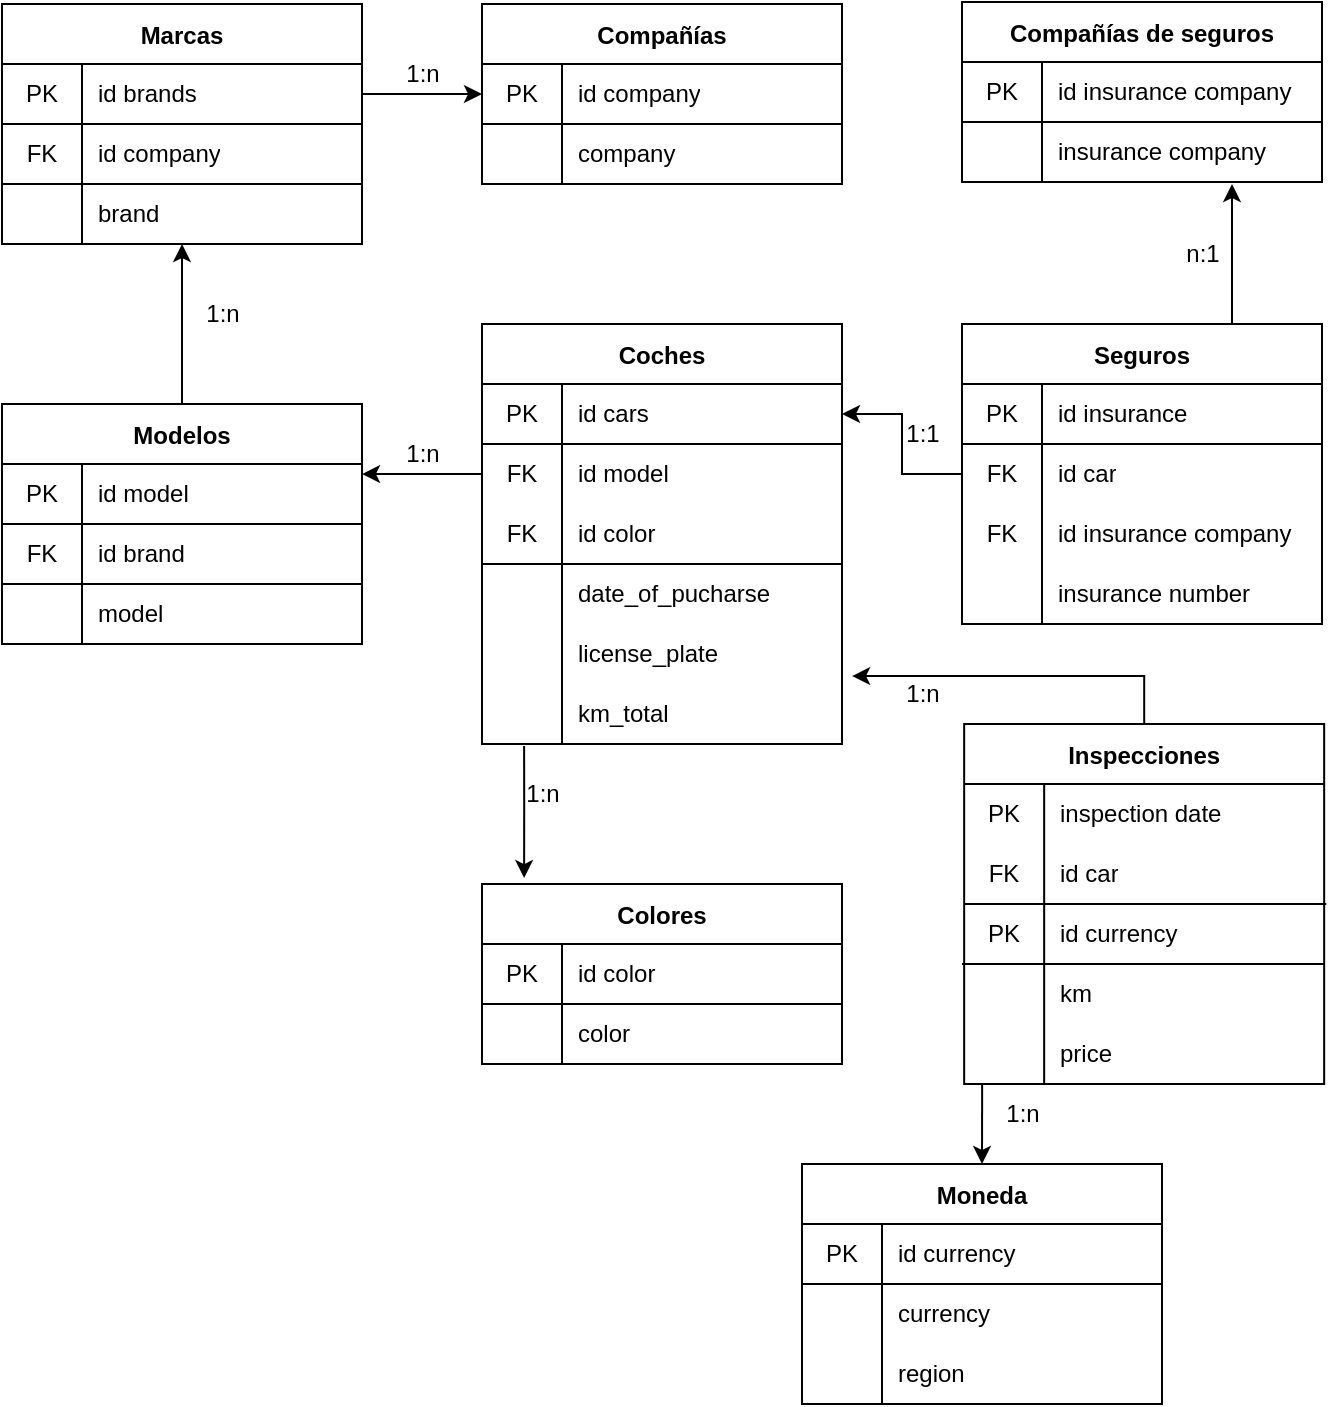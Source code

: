 <mxfile version="20.6.2" type="device"><diagram id="C5RBs43oDa-KdzZeNtuy" name="Page-1"><mxGraphModel dx="868" dy="520" grid="1" gridSize="10" guides="1" tooltips="1" connect="1" arrows="1" fold="1" page="1" pageScale="1" pageWidth="827" pageHeight="1169" math="0" shadow="0"><root><mxCell id="WIyWlLk6GJQsqaUBKTNV-0"/><mxCell id="WIyWlLk6GJQsqaUBKTNV-1" parent="WIyWlLk6GJQsqaUBKTNV-0"/><mxCell id="azYOKtMNfrI6gmkg7Ihe-13" value="Marcas" style="shape=table;startSize=30;container=1;collapsible=0;childLayout=tableLayout;fixedRows=1;rowLines=0;fontStyle=1;" vertex="1" parent="WIyWlLk6GJQsqaUBKTNV-1"><mxGeometry x="80" y="320" width="180" height="120" as="geometry"/></mxCell><mxCell id="azYOKtMNfrI6gmkg7Ihe-14" value="" style="shape=tableRow;horizontal=0;startSize=0;swimlaneHead=0;swimlaneBody=0;top=0;left=0;bottom=0;right=0;collapsible=0;dropTarget=0;fillColor=none;points=[[0,0.5],[1,0.5]];portConstraint=eastwest;" vertex="1" parent="azYOKtMNfrI6gmkg7Ihe-13"><mxGeometry y="30" width="180" height="30" as="geometry"/></mxCell><mxCell id="azYOKtMNfrI6gmkg7Ihe-15" value="PK" style="shape=partialRectangle;html=1;whiteSpace=wrap;connectable=0;fillColor=none;top=0;left=0;bottom=0;right=0;overflow=hidden;pointerEvents=1;" vertex="1" parent="azYOKtMNfrI6gmkg7Ihe-14"><mxGeometry width="40" height="30" as="geometry"><mxRectangle width="40" height="30" as="alternateBounds"/></mxGeometry></mxCell><mxCell id="azYOKtMNfrI6gmkg7Ihe-16" value="id brands" style="shape=partialRectangle;html=1;whiteSpace=wrap;connectable=0;fillColor=none;top=0;left=0;bottom=0;right=0;align=left;spacingLeft=6;overflow=hidden;" vertex="1" parent="azYOKtMNfrI6gmkg7Ihe-14"><mxGeometry x="40" width="140" height="30" as="geometry"><mxRectangle width="140" height="30" as="alternateBounds"/></mxGeometry></mxCell><mxCell id="azYOKtMNfrI6gmkg7Ihe-17" value="" style="shape=tableRow;horizontal=0;startSize=0;swimlaneHead=0;swimlaneBody=0;top=0;left=0;bottom=0;right=0;collapsible=0;dropTarget=0;fillColor=none;points=[[0,0.5],[1,0.5]];portConstraint=eastwest;" vertex="1" parent="azYOKtMNfrI6gmkg7Ihe-13"><mxGeometry y="60" width="180" height="30" as="geometry"/></mxCell><mxCell id="azYOKtMNfrI6gmkg7Ihe-18" value="FK" style="shape=partialRectangle;html=1;whiteSpace=wrap;connectable=0;fillColor=none;top=0;left=0;bottom=0;right=0;overflow=hidden;" vertex="1" parent="azYOKtMNfrI6gmkg7Ihe-17"><mxGeometry width="40" height="30" as="geometry"><mxRectangle width="40" height="30" as="alternateBounds"/></mxGeometry></mxCell><mxCell id="azYOKtMNfrI6gmkg7Ihe-19" value="id company" style="shape=partialRectangle;html=1;whiteSpace=wrap;connectable=0;fillColor=none;top=0;left=0;bottom=0;right=0;align=left;spacingLeft=6;overflow=hidden;" vertex="1" parent="azYOKtMNfrI6gmkg7Ihe-17"><mxGeometry x="40" width="140" height="30" as="geometry"><mxRectangle width="140" height="30" as="alternateBounds"/></mxGeometry></mxCell><mxCell id="azYOKtMNfrI6gmkg7Ihe-20" value="" style="shape=tableRow;horizontal=0;startSize=0;swimlaneHead=0;swimlaneBody=0;top=0;left=0;bottom=0;right=0;collapsible=0;dropTarget=0;fillColor=none;points=[[0,0.5],[1,0.5]];portConstraint=eastwest;" vertex="1" parent="azYOKtMNfrI6gmkg7Ihe-13"><mxGeometry y="90" width="180" height="30" as="geometry"/></mxCell><mxCell id="azYOKtMNfrI6gmkg7Ihe-21" value="" style="shape=partialRectangle;html=1;whiteSpace=wrap;connectable=0;fillColor=none;top=0;left=0;bottom=0;right=0;overflow=hidden;" vertex="1" parent="azYOKtMNfrI6gmkg7Ihe-20"><mxGeometry width="40" height="30" as="geometry"><mxRectangle width="40" height="30" as="alternateBounds"/></mxGeometry></mxCell><mxCell id="azYOKtMNfrI6gmkg7Ihe-22" value="brand" style="shape=partialRectangle;html=1;whiteSpace=wrap;connectable=0;fillColor=none;top=0;left=0;bottom=0;right=0;align=left;spacingLeft=6;overflow=hidden;" vertex="1" parent="azYOKtMNfrI6gmkg7Ihe-20"><mxGeometry x="40" width="140" height="30" as="geometry"><mxRectangle width="140" height="30" as="alternateBounds"/></mxGeometry></mxCell><mxCell id="azYOKtMNfrI6gmkg7Ihe-33" value="" style="endArrow=none;html=1;rounded=0;entryX=1;entryY=0;entryDx=0;entryDy=0;entryPerimeter=0;" edge="1" parent="azYOKtMNfrI6gmkg7Ihe-13" target="azYOKtMNfrI6gmkg7Ihe-17"><mxGeometry width="50" height="50" relative="1" as="geometry"><mxPoint y="60" as="sourcePoint"/><mxPoint x="120" y="30" as="targetPoint"/></mxGeometry></mxCell><mxCell id="azYOKtMNfrI6gmkg7Ihe-34" value="" style="endArrow=none;html=1;rounded=0;" edge="1" parent="WIyWlLk6GJQsqaUBKTNV-1"><mxGeometry width="50" height="50" relative="1" as="geometry"><mxPoint x="80" y="410" as="sourcePoint"/><mxPoint x="260" y="410" as="targetPoint"/></mxGeometry></mxCell><mxCell id="azYOKtMNfrI6gmkg7Ihe-48" style="edgeStyle=orthogonalEdgeStyle;rounded=0;orthogonalLoop=1;jettySize=auto;html=1;exitX=0.5;exitY=0;exitDx=0;exitDy=0;" edge="1" parent="WIyWlLk6GJQsqaUBKTNV-1" source="azYOKtMNfrI6gmkg7Ihe-35" target="azYOKtMNfrI6gmkg7Ihe-20"><mxGeometry relative="1" as="geometry"><mxPoint x="170" y="450" as="targetPoint"/><Array as="points"><mxPoint x="170" y="480"/><mxPoint x="170" y="480"/></Array></mxGeometry></mxCell><mxCell id="azYOKtMNfrI6gmkg7Ihe-35" value="Modelos" style="shape=table;startSize=30;container=1;collapsible=0;childLayout=tableLayout;fixedRows=1;rowLines=0;fontStyle=1;" vertex="1" parent="WIyWlLk6GJQsqaUBKTNV-1"><mxGeometry x="80" y="520" width="180" height="120" as="geometry"/></mxCell><mxCell id="azYOKtMNfrI6gmkg7Ihe-36" value="" style="shape=tableRow;horizontal=0;startSize=0;swimlaneHead=0;swimlaneBody=0;top=0;left=0;bottom=0;right=0;collapsible=0;dropTarget=0;fillColor=none;points=[[0,0.5],[1,0.5]];portConstraint=eastwest;" vertex="1" parent="azYOKtMNfrI6gmkg7Ihe-35"><mxGeometry y="30" width="180" height="30" as="geometry"/></mxCell><mxCell id="azYOKtMNfrI6gmkg7Ihe-37" value="PK" style="shape=partialRectangle;html=1;whiteSpace=wrap;connectable=0;fillColor=none;top=0;left=0;bottom=0;right=0;overflow=hidden;pointerEvents=1;" vertex="1" parent="azYOKtMNfrI6gmkg7Ihe-36"><mxGeometry width="40" height="30" as="geometry"><mxRectangle width="40" height="30" as="alternateBounds"/></mxGeometry></mxCell><mxCell id="azYOKtMNfrI6gmkg7Ihe-38" value="id model" style="shape=partialRectangle;html=1;whiteSpace=wrap;connectable=0;fillColor=none;top=0;left=0;bottom=0;right=0;align=left;spacingLeft=6;overflow=hidden;" vertex="1" parent="azYOKtMNfrI6gmkg7Ihe-36"><mxGeometry x="40" width="140" height="30" as="geometry"><mxRectangle width="140" height="30" as="alternateBounds"/></mxGeometry></mxCell><mxCell id="azYOKtMNfrI6gmkg7Ihe-39" value="" style="shape=tableRow;horizontal=0;startSize=0;swimlaneHead=0;swimlaneBody=0;top=0;left=0;bottom=0;right=0;collapsible=0;dropTarget=0;fillColor=none;points=[[0,0.5],[1,0.5]];portConstraint=eastwest;" vertex="1" parent="azYOKtMNfrI6gmkg7Ihe-35"><mxGeometry y="60" width="180" height="30" as="geometry"/></mxCell><mxCell id="azYOKtMNfrI6gmkg7Ihe-40" value="FK" style="shape=partialRectangle;html=1;whiteSpace=wrap;connectable=0;fillColor=none;top=0;left=0;bottom=0;right=0;overflow=hidden;" vertex="1" parent="azYOKtMNfrI6gmkg7Ihe-39"><mxGeometry width="40" height="30" as="geometry"><mxRectangle width="40" height="30" as="alternateBounds"/></mxGeometry></mxCell><mxCell id="azYOKtMNfrI6gmkg7Ihe-41" value="id brand" style="shape=partialRectangle;html=1;whiteSpace=wrap;connectable=0;fillColor=none;top=0;left=0;bottom=0;right=0;align=left;spacingLeft=6;overflow=hidden;" vertex="1" parent="azYOKtMNfrI6gmkg7Ihe-39"><mxGeometry x="40" width="140" height="30" as="geometry"><mxRectangle width="140" height="30" as="alternateBounds"/></mxGeometry></mxCell><mxCell id="azYOKtMNfrI6gmkg7Ihe-42" value="" style="shape=tableRow;horizontal=0;startSize=0;swimlaneHead=0;swimlaneBody=0;top=0;left=0;bottom=0;right=0;collapsible=0;dropTarget=0;fillColor=none;points=[[0,0.5],[1,0.5]];portConstraint=eastwest;" vertex="1" parent="azYOKtMNfrI6gmkg7Ihe-35"><mxGeometry y="90" width="180" height="30" as="geometry"/></mxCell><mxCell id="azYOKtMNfrI6gmkg7Ihe-43" value="" style="shape=partialRectangle;html=1;whiteSpace=wrap;connectable=0;fillColor=none;top=0;left=0;bottom=0;right=0;overflow=hidden;" vertex="1" parent="azYOKtMNfrI6gmkg7Ihe-42"><mxGeometry width="40" height="30" as="geometry"><mxRectangle width="40" height="30" as="alternateBounds"/></mxGeometry></mxCell><mxCell id="azYOKtMNfrI6gmkg7Ihe-44" value="model" style="shape=partialRectangle;html=1;whiteSpace=wrap;connectable=0;fillColor=none;top=0;left=0;bottom=0;right=0;align=left;spacingLeft=6;overflow=hidden;" vertex="1" parent="azYOKtMNfrI6gmkg7Ihe-42"><mxGeometry x="40" width="140" height="30" as="geometry"><mxRectangle width="140" height="30" as="alternateBounds"/></mxGeometry></mxCell><mxCell id="azYOKtMNfrI6gmkg7Ihe-45" value="" style="endArrow=none;html=1;rounded=0;entryX=1;entryY=0;entryDx=0;entryDy=0;entryPerimeter=0;" edge="1" parent="azYOKtMNfrI6gmkg7Ihe-35" target="azYOKtMNfrI6gmkg7Ihe-39"><mxGeometry width="50" height="50" relative="1" as="geometry"><mxPoint y="60" as="sourcePoint"/><mxPoint x="120" y="30" as="targetPoint"/></mxGeometry></mxCell><mxCell id="azYOKtMNfrI6gmkg7Ihe-46" value="" style="endArrow=none;html=1;rounded=0;" edge="1" parent="WIyWlLk6GJQsqaUBKTNV-1"><mxGeometry width="50" height="50" relative="1" as="geometry"><mxPoint x="80" y="610" as="sourcePoint"/><mxPoint x="260" y="610" as="targetPoint"/></mxGeometry></mxCell><mxCell id="azYOKtMNfrI6gmkg7Ihe-49" value="1:n" style="text;html=1;resizable=0;autosize=1;align=center;verticalAlign=middle;points=[];fillColor=none;strokeColor=none;rounded=0;" vertex="1" parent="WIyWlLk6GJQsqaUBKTNV-1"><mxGeometry x="170" y="460" width="40" height="30" as="geometry"/></mxCell><mxCell id="azYOKtMNfrI6gmkg7Ihe-50" value="Compañías" style="shape=table;startSize=30;container=1;collapsible=0;childLayout=tableLayout;fixedRows=1;rowLines=0;fontStyle=1;" vertex="1" parent="WIyWlLk6GJQsqaUBKTNV-1"><mxGeometry x="320" y="320" width="180" height="90" as="geometry"/></mxCell><mxCell id="azYOKtMNfrI6gmkg7Ihe-51" value="" style="shape=tableRow;horizontal=0;startSize=0;swimlaneHead=0;swimlaneBody=0;top=0;left=0;bottom=0;right=0;collapsible=0;dropTarget=0;fillColor=none;points=[[0,0.5],[1,0.5]];portConstraint=eastwest;" vertex="1" parent="azYOKtMNfrI6gmkg7Ihe-50"><mxGeometry y="30" width="180" height="30" as="geometry"/></mxCell><mxCell id="azYOKtMNfrI6gmkg7Ihe-52" value="PK" style="shape=partialRectangle;html=1;whiteSpace=wrap;connectable=0;fillColor=none;top=0;left=0;bottom=0;right=0;overflow=hidden;pointerEvents=1;" vertex="1" parent="azYOKtMNfrI6gmkg7Ihe-51"><mxGeometry width="40" height="30" as="geometry"><mxRectangle width="40" height="30" as="alternateBounds"/></mxGeometry></mxCell><mxCell id="azYOKtMNfrI6gmkg7Ihe-53" value="id company" style="shape=partialRectangle;html=1;whiteSpace=wrap;connectable=0;fillColor=none;top=0;left=0;bottom=0;right=0;align=left;spacingLeft=6;overflow=hidden;" vertex="1" parent="azYOKtMNfrI6gmkg7Ihe-51"><mxGeometry x="40" width="140" height="30" as="geometry"><mxRectangle width="140" height="30" as="alternateBounds"/></mxGeometry></mxCell><mxCell id="azYOKtMNfrI6gmkg7Ihe-54" value="" style="shape=tableRow;horizontal=0;startSize=0;swimlaneHead=0;swimlaneBody=0;top=0;left=0;bottom=0;right=0;collapsible=0;dropTarget=0;fillColor=none;points=[[0,0.5],[1,0.5]];portConstraint=eastwest;" vertex="1" parent="azYOKtMNfrI6gmkg7Ihe-50"><mxGeometry y="60" width="180" height="30" as="geometry"/></mxCell><mxCell id="azYOKtMNfrI6gmkg7Ihe-55" value="" style="shape=partialRectangle;html=1;whiteSpace=wrap;connectable=0;fillColor=none;top=0;left=0;bottom=0;right=0;overflow=hidden;" vertex="1" parent="azYOKtMNfrI6gmkg7Ihe-54"><mxGeometry width="40" height="30" as="geometry"><mxRectangle width="40" height="30" as="alternateBounds"/></mxGeometry></mxCell><mxCell id="azYOKtMNfrI6gmkg7Ihe-56" value="company" style="shape=partialRectangle;html=1;whiteSpace=wrap;connectable=0;fillColor=none;top=0;left=0;bottom=0;right=0;align=left;spacingLeft=6;overflow=hidden;" vertex="1" parent="azYOKtMNfrI6gmkg7Ihe-54"><mxGeometry x="40" width="140" height="30" as="geometry"><mxRectangle width="140" height="30" as="alternateBounds"/></mxGeometry></mxCell><mxCell id="azYOKtMNfrI6gmkg7Ihe-60" value="" style="endArrow=none;html=1;rounded=0;entryX=1;entryY=0;entryDx=0;entryDy=0;entryPerimeter=0;" edge="1" parent="azYOKtMNfrI6gmkg7Ihe-50" target="azYOKtMNfrI6gmkg7Ihe-54"><mxGeometry width="50" height="50" relative="1" as="geometry"><mxPoint y="60" as="sourcePoint"/><mxPoint x="120" y="30" as="targetPoint"/></mxGeometry></mxCell><mxCell id="azYOKtMNfrI6gmkg7Ihe-61" value="" style="endArrow=none;html=1;rounded=0;" edge="1" parent="WIyWlLk6GJQsqaUBKTNV-1"><mxGeometry width="50" height="50" relative="1" as="geometry"><mxPoint x="320" y="410" as="sourcePoint"/><mxPoint x="500" y="410" as="targetPoint"/></mxGeometry></mxCell><mxCell id="azYOKtMNfrI6gmkg7Ihe-63" style="edgeStyle=orthogonalEdgeStyle;rounded=0;orthogonalLoop=1;jettySize=auto;html=1;exitX=1;exitY=0.5;exitDx=0;exitDy=0;entryX=0;entryY=0.5;entryDx=0;entryDy=0;" edge="1" parent="WIyWlLk6GJQsqaUBKTNV-1" source="azYOKtMNfrI6gmkg7Ihe-14" target="azYOKtMNfrI6gmkg7Ihe-51"><mxGeometry relative="1" as="geometry"/></mxCell><mxCell id="azYOKtMNfrI6gmkg7Ihe-65" value="1:n" style="text;html=1;resizable=0;autosize=1;align=center;verticalAlign=middle;points=[];fillColor=none;strokeColor=none;rounded=0;" vertex="1" parent="WIyWlLk6GJQsqaUBKTNV-1"><mxGeometry x="270" y="340" width="40" height="30" as="geometry"/></mxCell><mxCell id="azYOKtMNfrI6gmkg7Ihe-66" value="Coches" style="shape=table;startSize=30;container=1;collapsible=0;childLayout=tableLayout;fixedRows=1;rowLines=0;fontStyle=1;" vertex="1" parent="WIyWlLk6GJQsqaUBKTNV-1"><mxGeometry x="320" y="480" width="180" height="210" as="geometry"/></mxCell><mxCell id="azYOKtMNfrI6gmkg7Ihe-67" value="" style="shape=tableRow;horizontal=0;startSize=0;swimlaneHead=0;swimlaneBody=0;top=0;left=0;bottom=0;right=0;collapsible=0;dropTarget=0;fillColor=none;points=[[0,0.5],[1,0.5]];portConstraint=eastwest;" vertex="1" parent="azYOKtMNfrI6gmkg7Ihe-66"><mxGeometry y="30" width="180" height="30" as="geometry"/></mxCell><mxCell id="azYOKtMNfrI6gmkg7Ihe-68" value="PK" style="shape=partialRectangle;html=1;whiteSpace=wrap;connectable=0;fillColor=none;top=0;left=0;bottom=0;right=0;overflow=hidden;pointerEvents=1;" vertex="1" parent="azYOKtMNfrI6gmkg7Ihe-67"><mxGeometry width="40" height="30" as="geometry"><mxRectangle width="40" height="30" as="alternateBounds"/></mxGeometry></mxCell><mxCell id="azYOKtMNfrI6gmkg7Ihe-69" value="id cars" style="shape=partialRectangle;html=1;whiteSpace=wrap;connectable=0;fillColor=none;top=0;left=0;bottom=0;right=0;align=left;spacingLeft=6;overflow=hidden;" vertex="1" parent="azYOKtMNfrI6gmkg7Ihe-67"><mxGeometry x="40" width="140" height="30" as="geometry"><mxRectangle width="140" height="30" as="alternateBounds"/></mxGeometry></mxCell><mxCell id="azYOKtMNfrI6gmkg7Ihe-70" value="" style="shape=tableRow;horizontal=0;startSize=0;swimlaneHead=0;swimlaneBody=0;top=0;left=0;bottom=0;right=0;collapsible=0;dropTarget=0;fillColor=none;points=[[0,0.5],[1,0.5]];portConstraint=eastwest;" vertex="1" parent="azYOKtMNfrI6gmkg7Ihe-66"><mxGeometry y="60" width="180" height="30" as="geometry"/></mxCell><mxCell id="azYOKtMNfrI6gmkg7Ihe-71" value="FK" style="shape=partialRectangle;html=1;whiteSpace=wrap;connectable=0;fillColor=none;top=0;left=0;bottom=0;right=0;overflow=hidden;" vertex="1" parent="azYOKtMNfrI6gmkg7Ihe-70"><mxGeometry width="40" height="30" as="geometry"><mxRectangle width="40" height="30" as="alternateBounds"/></mxGeometry></mxCell><mxCell id="azYOKtMNfrI6gmkg7Ihe-72" value="id model" style="shape=partialRectangle;html=1;whiteSpace=wrap;connectable=0;fillColor=none;top=0;left=0;bottom=0;right=0;align=left;spacingLeft=6;overflow=hidden;" vertex="1" parent="azYOKtMNfrI6gmkg7Ihe-70"><mxGeometry x="40" width="140" height="30" as="geometry"><mxRectangle width="140" height="30" as="alternateBounds"/></mxGeometry></mxCell><mxCell id="azYOKtMNfrI6gmkg7Ihe-76" value="" style="endArrow=none;html=1;rounded=0;entryX=1;entryY=0;entryDx=0;entryDy=0;entryPerimeter=0;" edge="1" parent="azYOKtMNfrI6gmkg7Ihe-66" target="azYOKtMNfrI6gmkg7Ihe-70"><mxGeometry width="50" height="50" relative="1" as="geometry"><mxPoint y="60" as="sourcePoint"/><mxPoint x="120" y="30" as="targetPoint"/></mxGeometry></mxCell><mxCell id="azYOKtMNfrI6gmkg7Ihe-86" value="" style="shape=tableRow;horizontal=0;startSize=0;swimlaneHead=0;swimlaneBody=0;top=0;left=0;bottom=0;right=0;collapsible=0;dropTarget=0;fillColor=none;points=[[0,0.5],[1,0.5]];portConstraint=eastwest;" vertex="1" parent="azYOKtMNfrI6gmkg7Ihe-66"><mxGeometry y="90" width="180" height="30" as="geometry"/></mxCell><mxCell id="azYOKtMNfrI6gmkg7Ihe-87" value="FK" style="shape=partialRectangle;html=1;whiteSpace=wrap;connectable=0;fillColor=none;top=0;left=0;bottom=0;right=0;overflow=hidden;" vertex="1" parent="azYOKtMNfrI6gmkg7Ihe-86"><mxGeometry width="40" height="30" as="geometry"><mxRectangle width="40" height="30" as="alternateBounds"/></mxGeometry></mxCell><mxCell id="azYOKtMNfrI6gmkg7Ihe-88" value="id color" style="shape=partialRectangle;html=1;whiteSpace=wrap;connectable=0;fillColor=none;top=0;left=0;bottom=0;right=0;align=left;spacingLeft=6;overflow=hidden;" vertex="1" parent="azYOKtMNfrI6gmkg7Ihe-86"><mxGeometry x="40" width="140" height="30" as="geometry"><mxRectangle width="140" height="30" as="alternateBounds"/></mxGeometry></mxCell><mxCell id="azYOKtMNfrI6gmkg7Ihe-89" value="" style="shape=tableRow;horizontal=0;startSize=0;swimlaneHead=0;swimlaneBody=0;top=0;left=0;bottom=0;right=0;collapsible=0;dropTarget=0;fillColor=none;points=[[0,0.5],[1,0.5]];portConstraint=eastwest;" vertex="1" parent="azYOKtMNfrI6gmkg7Ihe-66"><mxGeometry y="120" width="180" height="30" as="geometry"/></mxCell><mxCell id="azYOKtMNfrI6gmkg7Ihe-90" value="" style="shape=partialRectangle;html=1;whiteSpace=wrap;connectable=0;fillColor=none;top=0;left=0;bottom=0;right=0;overflow=hidden;" vertex="1" parent="azYOKtMNfrI6gmkg7Ihe-89"><mxGeometry width="40" height="30" as="geometry"><mxRectangle width="40" height="30" as="alternateBounds"/></mxGeometry></mxCell><mxCell id="azYOKtMNfrI6gmkg7Ihe-91" value="date_of_pucharse" style="shape=partialRectangle;html=1;whiteSpace=wrap;connectable=0;fillColor=none;top=0;left=0;bottom=0;right=0;align=left;spacingLeft=6;overflow=hidden;" vertex="1" parent="azYOKtMNfrI6gmkg7Ihe-89"><mxGeometry x="40" width="140" height="30" as="geometry"><mxRectangle width="140" height="30" as="alternateBounds"/></mxGeometry></mxCell><mxCell id="azYOKtMNfrI6gmkg7Ihe-92" value="" style="shape=tableRow;horizontal=0;startSize=0;swimlaneHead=0;swimlaneBody=0;top=0;left=0;bottom=0;right=0;collapsible=0;dropTarget=0;fillColor=none;points=[[0,0.5],[1,0.5]];portConstraint=eastwest;" vertex="1" parent="azYOKtMNfrI6gmkg7Ihe-66"><mxGeometry y="150" width="180" height="30" as="geometry"/></mxCell><mxCell id="azYOKtMNfrI6gmkg7Ihe-93" value="" style="shape=partialRectangle;html=1;whiteSpace=wrap;connectable=0;fillColor=none;top=0;left=0;bottom=0;right=0;overflow=hidden;" vertex="1" parent="azYOKtMNfrI6gmkg7Ihe-92"><mxGeometry width="40" height="30" as="geometry"><mxRectangle width="40" height="30" as="alternateBounds"/></mxGeometry></mxCell><mxCell id="azYOKtMNfrI6gmkg7Ihe-94" value="license_plate" style="shape=partialRectangle;html=1;whiteSpace=wrap;connectable=0;fillColor=none;top=0;left=0;bottom=0;right=0;align=left;spacingLeft=6;overflow=hidden;" vertex="1" parent="azYOKtMNfrI6gmkg7Ihe-92"><mxGeometry x="40" width="140" height="30" as="geometry"><mxRectangle width="140" height="30" as="alternateBounds"/></mxGeometry></mxCell><mxCell id="azYOKtMNfrI6gmkg7Ihe-95" value="" style="shape=tableRow;horizontal=0;startSize=0;swimlaneHead=0;swimlaneBody=0;top=0;left=0;bottom=0;right=0;collapsible=0;dropTarget=0;fillColor=none;points=[[0,0.5],[1,0.5]];portConstraint=eastwest;" vertex="1" parent="azYOKtMNfrI6gmkg7Ihe-66"><mxGeometry y="180" width="180" height="30" as="geometry"/></mxCell><mxCell id="azYOKtMNfrI6gmkg7Ihe-96" value="" style="shape=partialRectangle;html=1;whiteSpace=wrap;connectable=0;fillColor=none;top=0;left=0;bottom=0;right=0;overflow=hidden;" vertex="1" parent="azYOKtMNfrI6gmkg7Ihe-95"><mxGeometry width="40" height="30" as="geometry"><mxRectangle width="40" height="30" as="alternateBounds"/></mxGeometry></mxCell><mxCell id="azYOKtMNfrI6gmkg7Ihe-97" value="km_total" style="shape=partialRectangle;html=1;whiteSpace=wrap;connectable=0;fillColor=none;top=0;left=0;bottom=0;right=0;align=left;spacingLeft=6;overflow=hidden;" vertex="1" parent="azYOKtMNfrI6gmkg7Ihe-95"><mxGeometry x="40" width="140" height="30" as="geometry"><mxRectangle width="140" height="30" as="alternateBounds"/></mxGeometry></mxCell><mxCell id="azYOKtMNfrI6gmkg7Ihe-98" value="" style="endArrow=none;html=1;rounded=0;entryX=1;entryY=0;entryDx=0;entryDy=0;entryPerimeter=0;" edge="1" parent="WIyWlLk6GJQsqaUBKTNV-1"><mxGeometry width="50" height="50" relative="1" as="geometry"><mxPoint x="320" y="600" as="sourcePoint"/><mxPoint x="500" y="600" as="targetPoint"/></mxGeometry></mxCell><mxCell id="azYOKtMNfrI6gmkg7Ihe-99" value="Colores" style="shape=table;startSize=30;container=1;collapsible=0;childLayout=tableLayout;fixedRows=1;rowLines=0;fontStyle=1;" vertex="1" parent="WIyWlLk6GJQsqaUBKTNV-1"><mxGeometry x="320" y="760" width="180" height="90" as="geometry"/></mxCell><mxCell id="azYOKtMNfrI6gmkg7Ihe-100" value="" style="shape=tableRow;horizontal=0;startSize=0;swimlaneHead=0;swimlaneBody=0;top=0;left=0;bottom=0;right=0;collapsible=0;dropTarget=0;fillColor=none;points=[[0,0.5],[1,0.5]];portConstraint=eastwest;" vertex="1" parent="azYOKtMNfrI6gmkg7Ihe-99"><mxGeometry y="30" width="180" height="30" as="geometry"/></mxCell><mxCell id="azYOKtMNfrI6gmkg7Ihe-101" value="PK" style="shape=partialRectangle;html=1;whiteSpace=wrap;connectable=0;fillColor=none;top=0;left=0;bottom=0;right=0;overflow=hidden;pointerEvents=1;" vertex="1" parent="azYOKtMNfrI6gmkg7Ihe-100"><mxGeometry width="40" height="30" as="geometry"><mxRectangle width="40" height="30" as="alternateBounds"/></mxGeometry></mxCell><mxCell id="azYOKtMNfrI6gmkg7Ihe-102" value="id color" style="shape=partialRectangle;html=1;whiteSpace=wrap;connectable=0;fillColor=none;top=0;left=0;bottom=0;right=0;align=left;spacingLeft=6;overflow=hidden;" vertex="1" parent="azYOKtMNfrI6gmkg7Ihe-100"><mxGeometry x="40" width="140" height="30" as="geometry"><mxRectangle width="140" height="30" as="alternateBounds"/></mxGeometry></mxCell><mxCell id="azYOKtMNfrI6gmkg7Ihe-103" value="" style="shape=tableRow;horizontal=0;startSize=0;swimlaneHead=0;swimlaneBody=0;top=0;left=0;bottom=0;right=0;collapsible=0;dropTarget=0;fillColor=none;points=[[0,0.5],[1,0.5]];portConstraint=eastwest;" vertex="1" parent="azYOKtMNfrI6gmkg7Ihe-99"><mxGeometry y="60" width="180" height="30" as="geometry"/></mxCell><mxCell id="azYOKtMNfrI6gmkg7Ihe-104" value="" style="shape=partialRectangle;html=1;whiteSpace=wrap;connectable=0;fillColor=none;top=0;left=0;bottom=0;right=0;overflow=hidden;" vertex="1" parent="azYOKtMNfrI6gmkg7Ihe-103"><mxGeometry width="40" height="30" as="geometry"><mxRectangle width="40" height="30" as="alternateBounds"/></mxGeometry></mxCell><mxCell id="azYOKtMNfrI6gmkg7Ihe-105" value="color" style="shape=partialRectangle;html=1;whiteSpace=wrap;connectable=0;fillColor=none;top=0;left=0;bottom=0;right=0;align=left;spacingLeft=6;overflow=hidden;" vertex="1" parent="azYOKtMNfrI6gmkg7Ihe-103"><mxGeometry x="40" width="140" height="30" as="geometry"><mxRectangle width="140" height="30" as="alternateBounds"/></mxGeometry></mxCell><mxCell id="azYOKtMNfrI6gmkg7Ihe-106" value="" style="endArrow=none;html=1;rounded=0;entryX=1;entryY=0;entryDx=0;entryDy=0;entryPerimeter=0;" edge="1" parent="azYOKtMNfrI6gmkg7Ihe-99" target="azYOKtMNfrI6gmkg7Ihe-103"><mxGeometry width="50" height="50" relative="1" as="geometry"><mxPoint y="60" as="sourcePoint"/><mxPoint x="120" y="30" as="targetPoint"/></mxGeometry></mxCell><mxCell id="azYOKtMNfrI6gmkg7Ihe-107" value="" style="endArrow=none;html=1;rounded=0;" edge="1" parent="WIyWlLk6GJQsqaUBKTNV-1"><mxGeometry width="50" height="50" relative="1" as="geometry"><mxPoint x="320" y="850" as="sourcePoint"/><mxPoint x="500" y="850" as="targetPoint"/></mxGeometry></mxCell><mxCell id="azYOKtMNfrI6gmkg7Ihe-108" value="Compañías de seguros" style="shape=table;startSize=30;container=1;collapsible=0;childLayout=tableLayout;fixedRows=1;rowLines=0;fontStyle=1;" vertex="1" parent="WIyWlLk6GJQsqaUBKTNV-1"><mxGeometry x="560" y="319" width="180" height="90" as="geometry"/></mxCell><mxCell id="azYOKtMNfrI6gmkg7Ihe-109" value="" style="shape=tableRow;horizontal=0;startSize=0;swimlaneHead=0;swimlaneBody=0;top=0;left=0;bottom=0;right=0;collapsible=0;dropTarget=0;fillColor=none;points=[[0,0.5],[1,0.5]];portConstraint=eastwest;" vertex="1" parent="azYOKtMNfrI6gmkg7Ihe-108"><mxGeometry y="30" width="180" height="30" as="geometry"/></mxCell><mxCell id="azYOKtMNfrI6gmkg7Ihe-110" value="PK" style="shape=partialRectangle;html=1;whiteSpace=wrap;connectable=0;fillColor=none;top=0;left=0;bottom=0;right=0;overflow=hidden;pointerEvents=1;" vertex="1" parent="azYOKtMNfrI6gmkg7Ihe-109"><mxGeometry width="40" height="30" as="geometry"><mxRectangle width="40" height="30" as="alternateBounds"/></mxGeometry></mxCell><mxCell id="azYOKtMNfrI6gmkg7Ihe-111" value="id insurance company" style="shape=partialRectangle;html=1;whiteSpace=wrap;connectable=0;fillColor=none;top=0;left=0;bottom=0;right=0;align=left;spacingLeft=6;overflow=hidden;" vertex="1" parent="azYOKtMNfrI6gmkg7Ihe-109"><mxGeometry x="40" width="140" height="30" as="geometry"><mxRectangle width="140" height="30" as="alternateBounds"/></mxGeometry></mxCell><mxCell id="azYOKtMNfrI6gmkg7Ihe-112" value="" style="shape=tableRow;horizontal=0;startSize=0;swimlaneHead=0;swimlaneBody=0;top=0;left=0;bottom=0;right=0;collapsible=0;dropTarget=0;fillColor=none;points=[[0,0.5],[1,0.5]];portConstraint=eastwest;" vertex="1" parent="azYOKtMNfrI6gmkg7Ihe-108"><mxGeometry y="60" width="180" height="30" as="geometry"/></mxCell><mxCell id="azYOKtMNfrI6gmkg7Ihe-113" value="" style="shape=partialRectangle;html=1;whiteSpace=wrap;connectable=0;fillColor=none;top=0;left=0;bottom=0;right=0;overflow=hidden;" vertex="1" parent="azYOKtMNfrI6gmkg7Ihe-112"><mxGeometry width="40" height="30" as="geometry"><mxRectangle width="40" height="30" as="alternateBounds"/></mxGeometry></mxCell><mxCell id="azYOKtMNfrI6gmkg7Ihe-114" value="insurance company" style="shape=partialRectangle;html=1;whiteSpace=wrap;connectable=0;fillColor=none;top=0;left=0;bottom=0;right=0;align=left;spacingLeft=6;overflow=hidden;" vertex="1" parent="azYOKtMNfrI6gmkg7Ihe-112"><mxGeometry x="40" width="140" height="30" as="geometry"><mxRectangle width="140" height="30" as="alternateBounds"/></mxGeometry></mxCell><mxCell id="azYOKtMNfrI6gmkg7Ihe-115" value="" style="endArrow=none;html=1;rounded=0;entryX=1;entryY=0;entryDx=0;entryDy=0;entryPerimeter=0;" edge="1" parent="azYOKtMNfrI6gmkg7Ihe-108" target="azYOKtMNfrI6gmkg7Ihe-112"><mxGeometry width="50" height="50" relative="1" as="geometry"><mxPoint y="60" as="sourcePoint"/><mxPoint x="120" y="30" as="targetPoint"/></mxGeometry></mxCell><mxCell id="azYOKtMNfrI6gmkg7Ihe-116" value="" style="endArrow=none;html=1;rounded=0;" edge="1" parent="WIyWlLk6GJQsqaUBKTNV-1"><mxGeometry width="50" height="50" relative="1" as="geometry"><mxPoint x="560" y="409" as="sourcePoint"/><mxPoint x="740" y="409" as="targetPoint"/></mxGeometry></mxCell><mxCell id="azYOKtMNfrI6gmkg7Ihe-163" style="edgeStyle=orthogonalEdgeStyle;rounded=0;orthogonalLoop=1;jettySize=auto;html=1;exitX=0.75;exitY=0;exitDx=0;exitDy=0;" edge="1" parent="WIyWlLk6GJQsqaUBKTNV-1" source="azYOKtMNfrI6gmkg7Ihe-117"><mxGeometry relative="1" as="geometry"><mxPoint x="695" y="410" as="targetPoint"/></mxGeometry></mxCell><mxCell id="azYOKtMNfrI6gmkg7Ihe-117" value="Seguros" style="shape=table;startSize=30;container=1;collapsible=0;childLayout=tableLayout;fixedRows=1;rowLines=0;fontStyle=1;" vertex="1" parent="WIyWlLk6GJQsqaUBKTNV-1"><mxGeometry x="560" y="480" width="180" height="150" as="geometry"/></mxCell><mxCell id="azYOKtMNfrI6gmkg7Ihe-118" value="" style="shape=tableRow;horizontal=0;startSize=0;swimlaneHead=0;swimlaneBody=0;top=0;left=0;bottom=0;right=0;collapsible=0;dropTarget=0;fillColor=none;points=[[0,0.5],[1,0.5]];portConstraint=eastwest;" vertex="1" parent="azYOKtMNfrI6gmkg7Ihe-117"><mxGeometry y="30" width="180" height="30" as="geometry"/></mxCell><mxCell id="azYOKtMNfrI6gmkg7Ihe-119" value="PK" style="shape=partialRectangle;html=1;whiteSpace=wrap;connectable=0;fillColor=none;top=0;left=0;bottom=0;right=0;overflow=hidden;pointerEvents=1;" vertex="1" parent="azYOKtMNfrI6gmkg7Ihe-118"><mxGeometry width="40" height="30" as="geometry"><mxRectangle width="40" height="30" as="alternateBounds"/></mxGeometry></mxCell><mxCell id="azYOKtMNfrI6gmkg7Ihe-120" value="id insurance" style="shape=partialRectangle;html=1;whiteSpace=wrap;connectable=0;fillColor=none;top=0;left=0;bottom=0;right=0;align=left;spacingLeft=6;overflow=hidden;" vertex="1" parent="azYOKtMNfrI6gmkg7Ihe-118"><mxGeometry x="40" width="140" height="30" as="geometry"><mxRectangle width="140" height="30" as="alternateBounds"/></mxGeometry></mxCell><mxCell id="azYOKtMNfrI6gmkg7Ihe-121" value="" style="shape=tableRow;horizontal=0;startSize=0;swimlaneHead=0;swimlaneBody=0;top=0;left=0;bottom=0;right=0;collapsible=0;dropTarget=0;fillColor=none;points=[[0,0.5],[1,0.5]];portConstraint=eastwest;" vertex="1" parent="azYOKtMNfrI6gmkg7Ihe-117"><mxGeometry y="60" width="180" height="30" as="geometry"/></mxCell><mxCell id="azYOKtMNfrI6gmkg7Ihe-122" value="FK" style="shape=partialRectangle;html=1;whiteSpace=wrap;connectable=0;fillColor=none;top=0;left=0;bottom=0;right=0;overflow=hidden;" vertex="1" parent="azYOKtMNfrI6gmkg7Ihe-121"><mxGeometry width="40" height="30" as="geometry"><mxRectangle width="40" height="30" as="alternateBounds"/></mxGeometry></mxCell><mxCell id="azYOKtMNfrI6gmkg7Ihe-123" value="id car" style="shape=partialRectangle;html=1;whiteSpace=wrap;connectable=0;fillColor=none;top=0;left=0;bottom=0;right=0;align=left;spacingLeft=6;overflow=hidden;" vertex="1" parent="azYOKtMNfrI6gmkg7Ihe-121"><mxGeometry x="40" width="140" height="30" as="geometry"><mxRectangle width="140" height="30" as="alternateBounds"/></mxGeometry></mxCell><mxCell id="azYOKtMNfrI6gmkg7Ihe-124" value="" style="endArrow=none;html=1;rounded=0;entryX=1;entryY=0;entryDx=0;entryDy=0;entryPerimeter=0;" edge="1" parent="azYOKtMNfrI6gmkg7Ihe-117" target="azYOKtMNfrI6gmkg7Ihe-121"><mxGeometry width="50" height="50" relative="1" as="geometry"><mxPoint y="60" as="sourcePoint"/><mxPoint x="120" y="30" as="targetPoint"/></mxGeometry></mxCell><mxCell id="azYOKtMNfrI6gmkg7Ihe-143" value="" style="shape=tableRow;horizontal=0;startSize=0;swimlaneHead=0;swimlaneBody=0;top=0;left=0;bottom=0;right=0;collapsible=0;dropTarget=0;fillColor=none;points=[[0,0.5],[1,0.5]];portConstraint=eastwest;" vertex="1" parent="azYOKtMNfrI6gmkg7Ihe-117"><mxGeometry y="90" width="180" height="30" as="geometry"/></mxCell><mxCell id="azYOKtMNfrI6gmkg7Ihe-144" value="FK" style="shape=partialRectangle;html=1;whiteSpace=wrap;connectable=0;fillColor=none;top=0;left=0;bottom=0;right=0;overflow=hidden;" vertex="1" parent="azYOKtMNfrI6gmkg7Ihe-143"><mxGeometry width="40" height="30" as="geometry"><mxRectangle width="40" height="30" as="alternateBounds"/></mxGeometry></mxCell><mxCell id="azYOKtMNfrI6gmkg7Ihe-145" value="id insurance company" style="shape=partialRectangle;html=1;whiteSpace=wrap;connectable=0;fillColor=none;top=0;left=0;bottom=0;right=0;align=left;spacingLeft=6;overflow=hidden;" vertex="1" parent="azYOKtMNfrI6gmkg7Ihe-143"><mxGeometry x="40" width="140" height="30" as="geometry"><mxRectangle width="140" height="30" as="alternateBounds"/></mxGeometry></mxCell><mxCell id="azYOKtMNfrI6gmkg7Ihe-146" value="" style="shape=tableRow;horizontal=0;startSize=0;swimlaneHead=0;swimlaneBody=0;top=0;left=0;bottom=0;right=0;collapsible=0;dropTarget=0;fillColor=none;points=[[0,0.5],[1,0.5]];portConstraint=eastwest;" vertex="1" parent="azYOKtMNfrI6gmkg7Ihe-117"><mxGeometry y="120" width="180" height="30" as="geometry"/></mxCell><mxCell id="azYOKtMNfrI6gmkg7Ihe-147" value="" style="shape=partialRectangle;html=1;whiteSpace=wrap;connectable=0;fillColor=none;top=0;left=0;bottom=0;right=0;overflow=hidden;" vertex="1" parent="azYOKtMNfrI6gmkg7Ihe-146"><mxGeometry width="40" height="30" as="geometry"><mxRectangle width="40" height="30" as="alternateBounds"/></mxGeometry></mxCell><mxCell id="azYOKtMNfrI6gmkg7Ihe-148" value="insurance number" style="shape=partialRectangle;html=1;whiteSpace=wrap;connectable=0;fillColor=none;top=0;left=0;bottom=0;right=0;align=left;spacingLeft=6;overflow=hidden;" vertex="1" parent="azYOKtMNfrI6gmkg7Ihe-146"><mxGeometry x="40" width="140" height="30" as="geometry"><mxRectangle width="140" height="30" as="alternateBounds"/></mxGeometry></mxCell><mxCell id="azYOKtMNfrI6gmkg7Ihe-168" style="edgeStyle=orthogonalEdgeStyle;rounded=0;orthogonalLoop=1;jettySize=auto;html=1;entryX=1.028;entryY=0.867;entryDx=0;entryDy=0;entryPerimeter=0;" edge="1" parent="WIyWlLk6GJQsqaUBKTNV-1" source="azYOKtMNfrI6gmkg7Ihe-126" target="azYOKtMNfrI6gmkg7Ihe-92"><mxGeometry relative="1" as="geometry"/></mxCell><mxCell id="azYOKtMNfrI6gmkg7Ihe-126" value="Inspecciones" style="shape=table;startSize=30;container=1;collapsible=0;childLayout=tableLayout;fixedRows=1;rowLines=0;fontStyle=1;" vertex="1" parent="WIyWlLk6GJQsqaUBKTNV-1"><mxGeometry x="561.08" y="680" width="180" height="180" as="geometry"/></mxCell><mxCell id="azYOKtMNfrI6gmkg7Ihe-127" value="" style="shape=tableRow;horizontal=0;startSize=0;swimlaneHead=0;swimlaneBody=0;top=0;left=0;bottom=0;right=0;collapsible=0;dropTarget=0;fillColor=none;points=[[0,0.5],[1,0.5]];portConstraint=eastwest;" vertex="1" parent="azYOKtMNfrI6gmkg7Ihe-126"><mxGeometry y="30" width="180" height="30" as="geometry"/></mxCell><mxCell id="azYOKtMNfrI6gmkg7Ihe-128" value="PK" style="shape=partialRectangle;html=1;whiteSpace=wrap;connectable=0;fillColor=none;top=0;left=0;bottom=0;right=0;overflow=hidden;pointerEvents=1;" vertex="1" parent="azYOKtMNfrI6gmkg7Ihe-127"><mxGeometry width="40" height="30" as="geometry"><mxRectangle width="40" height="30" as="alternateBounds"/></mxGeometry></mxCell><mxCell id="azYOKtMNfrI6gmkg7Ihe-129" value="inspection date" style="shape=partialRectangle;html=1;whiteSpace=wrap;connectable=0;fillColor=none;top=0;left=0;bottom=0;right=0;align=left;spacingLeft=6;overflow=hidden;" vertex="1" parent="azYOKtMNfrI6gmkg7Ihe-127"><mxGeometry x="40" width="140" height="30" as="geometry"><mxRectangle width="140" height="30" as="alternateBounds"/></mxGeometry></mxCell><mxCell id="azYOKtMNfrI6gmkg7Ihe-130" value="" style="shape=tableRow;horizontal=0;startSize=0;swimlaneHead=0;swimlaneBody=0;top=0;left=0;bottom=0;right=0;collapsible=0;dropTarget=0;fillColor=none;points=[[0,0.5],[1,0.5]];portConstraint=eastwest;" vertex="1" parent="azYOKtMNfrI6gmkg7Ihe-126"><mxGeometry y="60" width="180" height="30" as="geometry"/></mxCell><mxCell id="azYOKtMNfrI6gmkg7Ihe-131" value="FK" style="shape=partialRectangle;html=1;whiteSpace=wrap;connectable=0;fillColor=none;top=0;left=0;bottom=0;right=0;overflow=hidden;" vertex="1" parent="azYOKtMNfrI6gmkg7Ihe-130"><mxGeometry width="40" height="30" as="geometry"><mxRectangle width="40" height="30" as="alternateBounds"/></mxGeometry></mxCell><mxCell id="azYOKtMNfrI6gmkg7Ihe-132" value="id car" style="shape=partialRectangle;html=1;whiteSpace=wrap;connectable=0;fillColor=none;top=0;left=0;bottom=0;right=0;align=left;spacingLeft=6;overflow=hidden;" vertex="1" parent="azYOKtMNfrI6gmkg7Ihe-130"><mxGeometry x="40" width="140" height="30" as="geometry"><mxRectangle width="140" height="30" as="alternateBounds"/></mxGeometry></mxCell><mxCell id="azYOKtMNfrI6gmkg7Ihe-133" value="" style="endArrow=none;html=1;rounded=0;entryX=1.006;entryY=1;entryDx=0;entryDy=0;entryPerimeter=0;exitX=0;exitY=1;exitDx=0;exitDy=0;exitPerimeter=0;" edge="1" parent="azYOKtMNfrI6gmkg7Ihe-126" target="azYOKtMNfrI6gmkg7Ihe-130" source="azYOKtMNfrI6gmkg7Ihe-130"><mxGeometry width="50" height="50" relative="1" as="geometry"><mxPoint y="60" as="sourcePoint"/><mxPoint x="120" y="30" as="targetPoint"/></mxGeometry></mxCell><mxCell id="azYOKtMNfrI6gmkg7Ihe-149" value="" style="shape=tableRow;horizontal=0;startSize=0;swimlaneHead=0;swimlaneBody=0;top=0;left=0;bottom=0;right=0;collapsible=0;dropTarget=0;fillColor=none;points=[[0,0.5],[1,0.5]];portConstraint=eastwest;" vertex="1" parent="azYOKtMNfrI6gmkg7Ihe-126"><mxGeometry y="90" width="180" height="30" as="geometry"/></mxCell><mxCell id="azYOKtMNfrI6gmkg7Ihe-150" value="PK" style="shape=partialRectangle;html=1;whiteSpace=wrap;connectable=0;fillColor=none;top=0;left=0;bottom=0;right=0;overflow=hidden;pointerEvents=1;" vertex="1" parent="azYOKtMNfrI6gmkg7Ihe-149"><mxGeometry width="40" height="30" as="geometry"><mxRectangle width="40" height="30" as="alternateBounds"/></mxGeometry></mxCell><mxCell id="azYOKtMNfrI6gmkg7Ihe-151" value="id currency" style="shape=partialRectangle;html=1;whiteSpace=wrap;connectable=0;fillColor=none;top=0;left=0;bottom=0;right=0;align=left;spacingLeft=6;overflow=hidden;" vertex="1" parent="azYOKtMNfrI6gmkg7Ihe-149"><mxGeometry x="40" width="140" height="30" as="geometry"><mxRectangle width="140" height="30" as="alternateBounds"/></mxGeometry></mxCell><mxCell id="azYOKtMNfrI6gmkg7Ihe-152" value="" style="shape=tableRow;horizontal=0;startSize=0;swimlaneHead=0;swimlaneBody=0;top=0;left=0;bottom=0;right=0;collapsible=0;dropTarget=0;fillColor=none;points=[[0,0.5],[1,0.5]];portConstraint=eastwest;" vertex="1" parent="azYOKtMNfrI6gmkg7Ihe-126"><mxGeometry y="120" width="180" height="30" as="geometry"/></mxCell><mxCell id="azYOKtMNfrI6gmkg7Ihe-153" value="" style="shape=partialRectangle;html=1;whiteSpace=wrap;connectable=0;fillColor=none;top=0;left=0;bottom=0;right=0;overflow=hidden;pointerEvents=1;" vertex="1" parent="azYOKtMNfrI6gmkg7Ihe-152"><mxGeometry width="40" height="30" as="geometry"><mxRectangle width="40" height="30" as="alternateBounds"/></mxGeometry></mxCell><mxCell id="azYOKtMNfrI6gmkg7Ihe-154" value="km" style="shape=partialRectangle;html=1;whiteSpace=wrap;connectable=0;fillColor=none;top=0;left=0;bottom=0;right=0;align=left;spacingLeft=6;overflow=hidden;" vertex="1" parent="azYOKtMNfrI6gmkg7Ihe-152"><mxGeometry x="40" width="140" height="30" as="geometry"><mxRectangle width="140" height="30" as="alternateBounds"/></mxGeometry></mxCell><mxCell id="azYOKtMNfrI6gmkg7Ihe-155" value="" style="shape=tableRow;horizontal=0;startSize=0;swimlaneHead=0;swimlaneBody=0;top=0;left=0;bottom=0;right=0;collapsible=0;dropTarget=0;fillColor=none;points=[[0,0.5],[1,0.5]];portConstraint=eastwest;" vertex="1" parent="azYOKtMNfrI6gmkg7Ihe-126"><mxGeometry y="150" width="180" height="30" as="geometry"/></mxCell><mxCell id="azYOKtMNfrI6gmkg7Ihe-156" value="" style="shape=partialRectangle;html=1;whiteSpace=wrap;connectable=0;fillColor=none;top=0;left=0;bottom=0;right=0;overflow=hidden;pointerEvents=1;" vertex="1" parent="azYOKtMNfrI6gmkg7Ihe-155"><mxGeometry width="40" height="30" as="geometry"><mxRectangle width="40" height="30" as="alternateBounds"/></mxGeometry></mxCell><mxCell id="azYOKtMNfrI6gmkg7Ihe-157" value="price" style="shape=partialRectangle;html=1;whiteSpace=wrap;connectable=0;fillColor=none;top=0;left=0;bottom=0;right=0;align=left;spacingLeft=6;overflow=hidden;" vertex="1" parent="azYOKtMNfrI6gmkg7Ihe-155"><mxGeometry x="40" width="140" height="30" as="geometry"><mxRectangle width="140" height="30" as="alternateBounds"/></mxGeometry></mxCell><mxCell id="azYOKtMNfrI6gmkg7Ihe-158" value="" style="endArrow=none;html=1;rounded=0;entryX=1.006;entryY=1;entryDx=0;entryDy=0;entryPerimeter=0;exitX=0;exitY=1;exitDx=0;exitDy=0;exitPerimeter=0;" edge="1" parent="WIyWlLk6GJQsqaUBKTNV-1"><mxGeometry width="50" height="50" relative="1" as="geometry"><mxPoint x="560" y="800" as="sourcePoint"/><mxPoint x="741.08" y="800" as="targetPoint"/></mxGeometry></mxCell><mxCell id="azYOKtMNfrI6gmkg7Ihe-159" style="edgeStyle=orthogonalEdgeStyle;rounded=0;orthogonalLoop=1;jettySize=auto;html=1;exitX=0;exitY=0.5;exitDx=0;exitDy=0;entryX=1;entryY=0.167;entryDx=0;entryDy=0;entryPerimeter=0;" edge="1" parent="WIyWlLk6GJQsqaUBKTNV-1" source="azYOKtMNfrI6gmkg7Ihe-70" target="azYOKtMNfrI6gmkg7Ihe-36"><mxGeometry relative="1" as="geometry"/></mxCell><mxCell id="azYOKtMNfrI6gmkg7Ihe-160" value="1:n" style="text;html=1;resizable=0;autosize=1;align=center;verticalAlign=middle;points=[];fillColor=none;strokeColor=none;rounded=0;" vertex="1" parent="WIyWlLk6GJQsqaUBKTNV-1"><mxGeometry x="270" y="530" width="40" height="30" as="geometry"/></mxCell><mxCell id="azYOKtMNfrI6gmkg7Ihe-161" style="edgeStyle=orthogonalEdgeStyle;rounded=0;orthogonalLoop=1;jettySize=auto;html=1;entryX=0.117;entryY=-0.033;entryDx=0;entryDy=0;entryPerimeter=0;exitX=0.117;exitY=1.033;exitDx=0;exitDy=0;exitPerimeter=0;" edge="1" parent="WIyWlLk6GJQsqaUBKTNV-1" source="azYOKtMNfrI6gmkg7Ihe-95" target="azYOKtMNfrI6gmkg7Ihe-99"><mxGeometry relative="1" as="geometry"><mxPoint x="341" y="710" as="sourcePoint"/><Array as="points"><mxPoint x="341" y="720"/><mxPoint x="341" y="720"/></Array></mxGeometry></mxCell><mxCell id="azYOKtMNfrI6gmkg7Ihe-162" value="1:n" style="text;html=1;resizable=0;autosize=1;align=center;verticalAlign=middle;points=[];fillColor=none;strokeColor=none;rounded=0;" vertex="1" parent="WIyWlLk6GJQsqaUBKTNV-1"><mxGeometry x="330" y="700" width="40" height="30" as="geometry"/></mxCell><mxCell id="azYOKtMNfrI6gmkg7Ihe-164" value="n:1" style="text;html=1;resizable=0;autosize=1;align=center;verticalAlign=middle;points=[];fillColor=none;strokeColor=none;rounded=0;" vertex="1" parent="WIyWlLk6GJQsqaUBKTNV-1"><mxGeometry x="660" y="430" width="40" height="30" as="geometry"/></mxCell><mxCell id="azYOKtMNfrI6gmkg7Ihe-166" style="edgeStyle=orthogonalEdgeStyle;rounded=0;orthogonalLoop=1;jettySize=auto;html=1;exitX=0;exitY=0.5;exitDx=0;exitDy=0;entryX=1;entryY=0.5;entryDx=0;entryDy=0;" edge="1" parent="WIyWlLk6GJQsqaUBKTNV-1" source="azYOKtMNfrI6gmkg7Ihe-121" target="azYOKtMNfrI6gmkg7Ihe-67"><mxGeometry relative="1" as="geometry"/></mxCell><mxCell id="azYOKtMNfrI6gmkg7Ihe-167" value="1:1" style="text;html=1;resizable=0;autosize=1;align=center;verticalAlign=middle;points=[];fillColor=none;strokeColor=none;rounded=0;" vertex="1" parent="WIyWlLk6GJQsqaUBKTNV-1"><mxGeometry x="520" y="520" width="40" height="30" as="geometry"/></mxCell><mxCell id="azYOKtMNfrI6gmkg7Ihe-169" value="1:n" style="text;html=1;resizable=0;autosize=1;align=center;verticalAlign=middle;points=[];fillColor=none;strokeColor=none;rounded=0;" vertex="1" parent="WIyWlLk6GJQsqaUBKTNV-1"><mxGeometry x="520" y="650" width="40" height="30" as="geometry"/></mxCell><mxCell id="azYOKtMNfrI6gmkg7Ihe-171" value="Moneda" style="shape=table;startSize=30;container=1;collapsible=0;childLayout=tableLayout;fixedRows=1;rowLines=0;fontStyle=1;" vertex="1" parent="WIyWlLk6GJQsqaUBKTNV-1"><mxGeometry x="480" y="900" width="180" height="120" as="geometry"/></mxCell><mxCell id="azYOKtMNfrI6gmkg7Ihe-172" value="" style="shape=tableRow;horizontal=0;startSize=0;swimlaneHead=0;swimlaneBody=0;top=0;left=0;bottom=0;right=0;collapsible=0;dropTarget=0;fillColor=none;points=[[0,0.5],[1,0.5]];portConstraint=eastwest;" vertex="1" parent="azYOKtMNfrI6gmkg7Ihe-171"><mxGeometry y="30" width="180" height="30" as="geometry"/></mxCell><mxCell id="azYOKtMNfrI6gmkg7Ihe-173" value="PK" style="shape=partialRectangle;html=1;whiteSpace=wrap;connectable=0;fillColor=none;top=0;left=0;bottom=0;right=0;overflow=hidden;pointerEvents=1;" vertex="1" parent="azYOKtMNfrI6gmkg7Ihe-172"><mxGeometry width="40" height="30" as="geometry"><mxRectangle width="40" height="30" as="alternateBounds"/></mxGeometry></mxCell><mxCell id="azYOKtMNfrI6gmkg7Ihe-174" value="id currency" style="shape=partialRectangle;html=1;whiteSpace=wrap;connectable=0;fillColor=none;top=0;left=0;bottom=0;right=0;align=left;spacingLeft=6;overflow=hidden;" vertex="1" parent="azYOKtMNfrI6gmkg7Ihe-172"><mxGeometry x="40" width="140" height="30" as="geometry"><mxRectangle width="140" height="30" as="alternateBounds"/></mxGeometry></mxCell><mxCell id="azYOKtMNfrI6gmkg7Ihe-175" value="" style="shape=tableRow;horizontal=0;startSize=0;swimlaneHead=0;swimlaneBody=0;top=0;left=0;bottom=0;right=0;collapsible=0;dropTarget=0;fillColor=none;points=[[0,0.5],[1,0.5]];portConstraint=eastwest;" vertex="1" parent="azYOKtMNfrI6gmkg7Ihe-171"><mxGeometry y="60" width="180" height="30" as="geometry"/></mxCell><mxCell id="azYOKtMNfrI6gmkg7Ihe-176" value="" style="shape=partialRectangle;html=1;whiteSpace=wrap;connectable=0;fillColor=none;top=0;left=0;bottom=0;right=0;overflow=hidden;" vertex="1" parent="azYOKtMNfrI6gmkg7Ihe-175"><mxGeometry width="40" height="30" as="geometry"><mxRectangle width="40" height="30" as="alternateBounds"/></mxGeometry></mxCell><mxCell id="azYOKtMNfrI6gmkg7Ihe-177" value="currency" style="shape=partialRectangle;html=1;whiteSpace=wrap;connectable=0;fillColor=none;top=0;left=0;bottom=0;right=0;align=left;spacingLeft=6;overflow=hidden;" vertex="1" parent="azYOKtMNfrI6gmkg7Ihe-175"><mxGeometry x="40" width="140" height="30" as="geometry"><mxRectangle width="140" height="30" as="alternateBounds"/></mxGeometry></mxCell><mxCell id="azYOKtMNfrI6gmkg7Ihe-178" value="" style="endArrow=none;html=1;rounded=0;entryX=1;entryY=0;entryDx=0;entryDy=0;entryPerimeter=0;" edge="1" parent="azYOKtMNfrI6gmkg7Ihe-171" target="azYOKtMNfrI6gmkg7Ihe-175"><mxGeometry width="50" height="50" relative="1" as="geometry"><mxPoint y="60" as="sourcePoint"/><mxPoint x="120" y="30" as="targetPoint"/></mxGeometry></mxCell><mxCell id="azYOKtMNfrI6gmkg7Ihe-180" value="" style="shape=tableRow;horizontal=0;startSize=0;swimlaneHead=0;swimlaneBody=0;top=0;left=0;bottom=0;right=0;collapsible=0;dropTarget=0;fillColor=none;points=[[0,0.5],[1,0.5]];portConstraint=eastwest;" vertex="1" parent="azYOKtMNfrI6gmkg7Ihe-171"><mxGeometry y="90" width="180" height="30" as="geometry"/></mxCell><mxCell id="azYOKtMNfrI6gmkg7Ihe-181" value="" style="shape=partialRectangle;html=1;whiteSpace=wrap;connectable=0;fillColor=none;top=0;left=0;bottom=0;right=0;overflow=hidden;" vertex="1" parent="azYOKtMNfrI6gmkg7Ihe-180"><mxGeometry width="40" height="30" as="geometry"><mxRectangle width="40" height="30" as="alternateBounds"/></mxGeometry></mxCell><mxCell id="azYOKtMNfrI6gmkg7Ihe-182" value="region" style="shape=partialRectangle;html=1;whiteSpace=wrap;connectable=0;fillColor=none;top=0;left=0;bottom=0;right=0;align=left;spacingLeft=6;overflow=hidden;" vertex="1" parent="azYOKtMNfrI6gmkg7Ihe-180"><mxGeometry x="40" width="140" height="30" as="geometry"><mxRectangle width="140" height="30" as="alternateBounds"/></mxGeometry></mxCell><mxCell id="azYOKtMNfrI6gmkg7Ihe-183" style="edgeStyle=orthogonalEdgeStyle;rounded=0;orthogonalLoop=1;jettySize=auto;html=1;entryX=0.5;entryY=0;entryDx=0;entryDy=0;exitX=0.05;exitY=1;exitDx=0;exitDy=0;exitPerimeter=0;" edge="1" parent="WIyWlLk6GJQsqaUBKTNV-1" source="azYOKtMNfrI6gmkg7Ihe-155" target="azYOKtMNfrI6gmkg7Ihe-171"><mxGeometry relative="1" as="geometry"><mxPoint x="580" y="870" as="sourcePoint"/><Array as="points"><mxPoint x="570" y="860"/><mxPoint x="570" y="860"/></Array></mxGeometry></mxCell><mxCell id="azYOKtMNfrI6gmkg7Ihe-184" value="1:n" style="text;html=1;resizable=0;autosize=1;align=center;verticalAlign=middle;points=[];fillColor=none;strokeColor=none;rounded=0;" vertex="1" parent="WIyWlLk6GJQsqaUBKTNV-1"><mxGeometry x="570" y="860" width="40" height="30" as="geometry"/></mxCell></root></mxGraphModel></diagram></mxfile>